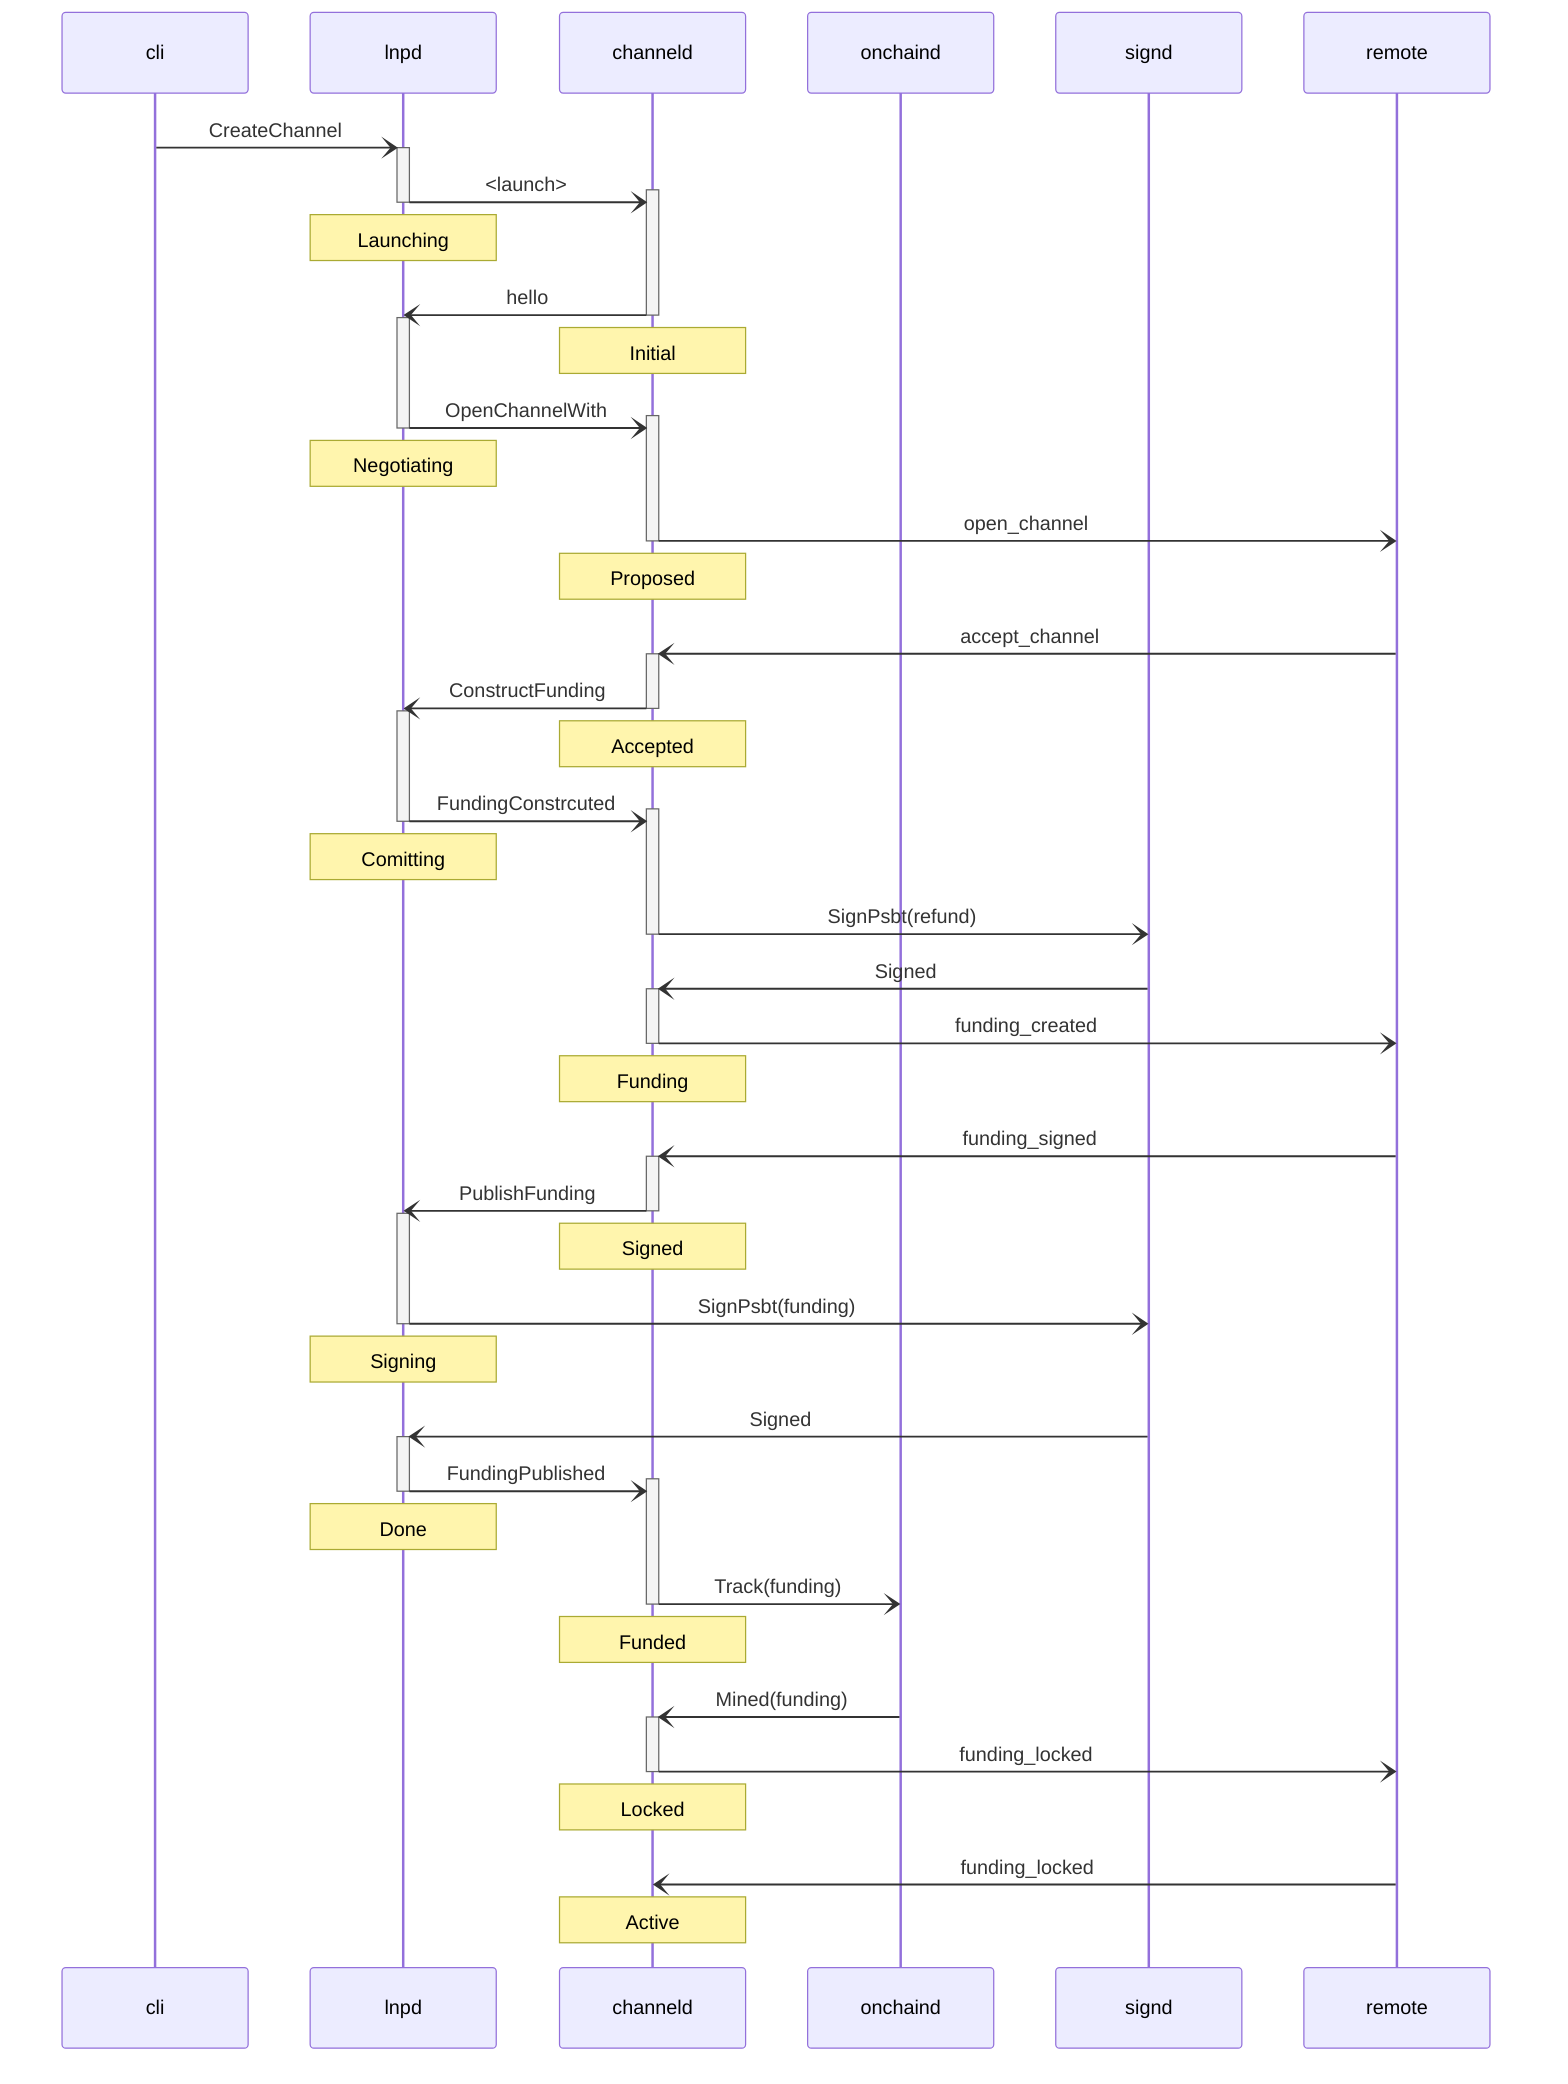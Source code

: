 sequenceDiagram

participant cli
participant lnpd
participant channeld
participant onchaind
participant signd
participant remote

cli -) +lnpd: CreateChannel
lnpd -) +channeld: <launch>
deactivate lnpd
note over lnpd: Launching
channeld -) -lnpd: hello
activate lnpd
note over channeld: Initial
lnpd -) +channeld: OpenChannelWith
deactivate lnpd
note over lnpd: Negotiating
channeld -) -remote: open_channel
note over channeld: Proposed

remote -) +channeld: accept_channel
channeld -) -lnpd: ConstructFunding
activate lnpd
note over channeld: Accepted
lnpd -) +channeld: FundingConstrcuted
deactivate lnpd
note over lnpd: Comitting
channeld -) -signd: SignPsbt(refund)
signd -) +channeld: Signed
channeld -) -remote: funding_created
note over channeld: Funding

remote -) +channeld: funding_signed
channeld -) -lnpd: PublishFunding
activate lnpd
note over channeld: Signed
lnpd -) signd: SignPsbt(funding)
deactivate lnpd
note over lnpd: Signing
signd -) +lnpd: Signed
lnpd -) +channeld: FundingPublished
deactivate lnpd
note over lnpd: Done
channeld -) -onchaind: Track(funding)
note over channeld: Funded

onchaind -) +channeld: Mined(funding)
channeld -) -remote: funding_locked
note over channeld: Locked

remote -) channeld: funding_locked
note over channeld: Active